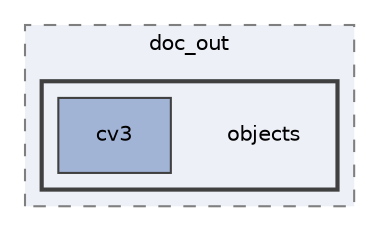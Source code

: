 digraph "out/doc_out/objects"
{
 // INTERACTIVE_SVG=YES
 // LATEX_PDF_SIZE
  bgcolor="transparent";
  edge [fontname="Helvetica",fontsize="10",labelfontname="Helvetica",labelfontsize="10"];
  node [fontname="Helvetica",fontsize="10",shape=record];
  compound=true
  subgraph clusterdir_8aa3b7cc87b4a40bca89cb9e30dc3b62 {
    graph [ bgcolor="#edf0f7", pencolor="grey50", style="filled,dashed,", label="doc_out", fontname="Helvetica", fontsize="10", URL="dir_8aa3b7cc87b4a40bca89cb9e30dc3b62.html"]
  subgraph clusterdir_27fd0fd4aa824d80732433b84ce7b742 {
    graph [ bgcolor="#edf0f7", pencolor="grey25", style="filled,bold,", label="", fontname="Helvetica", fontsize="10", URL="dir_27fd0fd4aa824d80732433b84ce7b742.html"]
    dir_27fd0fd4aa824d80732433b84ce7b742 [shape=plaintext, label="objects"];
  dir_dd6b973b5ba8bf770f5fd4cad07642c1 [shape=box, label="cv3", style="filled,", fillcolor="#a2b4d6", color="grey25", URL="dir_dd6b973b5ba8bf770f5fd4cad07642c1.html"];
  }
  }
}
